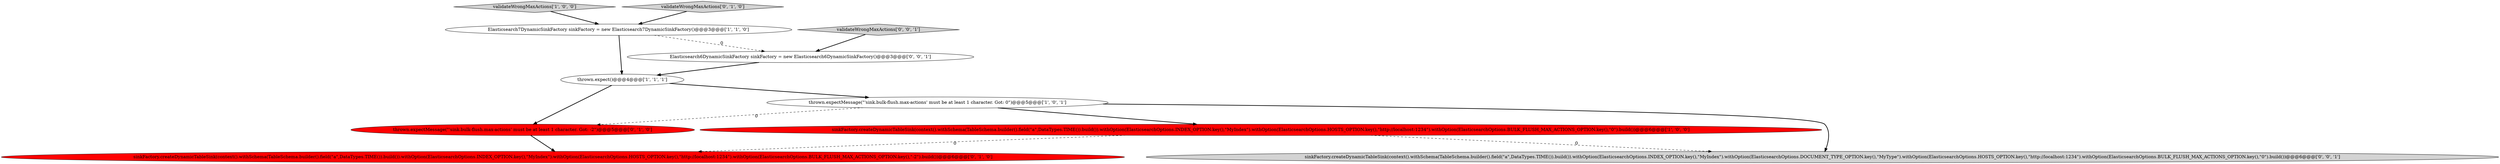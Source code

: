 digraph {
3 [style = filled, label = "validateWrongMaxActions['1', '0', '0']", fillcolor = lightgray, shape = diamond image = "AAA0AAABBB1BBB"];
10 [style = filled, label = "Elasticsearch6DynamicSinkFactory sinkFactory = new Elasticsearch6DynamicSinkFactory()@@@3@@@['0', '0', '1']", fillcolor = white, shape = ellipse image = "AAA0AAABBB3BBB"];
0 [style = filled, label = "Elasticsearch7DynamicSinkFactory sinkFactory = new Elasticsearch7DynamicSinkFactory()@@@3@@@['1', '1', '0']", fillcolor = white, shape = ellipse image = "AAA0AAABBB1BBB"];
5 [style = filled, label = "validateWrongMaxActions['0', '1', '0']", fillcolor = lightgray, shape = diamond image = "AAA0AAABBB2BBB"];
7 [style = filled, label = "thrown.expectMessage(\"'sink.bulk-flush.max-actions' must be at least 1 character. Got: -2\")@@@5@@@['0', '1', '0']", fillcolor = red, shape = ellipse image = "AAA1AAABBB2BBB"];
1 [style = filled, label = "thrown.expectMessage(\"'sink.bulk-flush.max-actions' must be at least 1 character. Got: 0\")@@@5@@@['1', '0', '1']", fillcolor = white, shape = ellipse image = "AAA0AAABBB1BBB"];
9 [style = filled, label = "sinkFactory.createDynamicTableSink(context().withSchema(TableSchema.builder().field(\"a\",DataTypes.TIME()).build()).withOption(ElasticsearchOptions.INDEX_OPTION.key(),\"MyIndex\").withOption(ElasticsearchOptions.DOCUMENT_TYPE_OPTION.key(),\"MyType\").withOption(ElasticsearchOptions.HOSTS_OPTION.key(),\"http://localhost:1234\").withOption(ElasticsearchOptions.BULK_FLUSH_MAX_ACTIONS_OPTION.key(),\"0\").build())@@@6@@@['0', '0', '1']", fillcolor = lightgray, shape = ellipse image = "AAA0AAABBB3BBB"];
6 [style = filled, label = "sinkFactory.createDynamicTableSink(context().withSchema(TableSchema.builder().field(\"a\",DataTypes.TIME()).build()).withOption(ElasticsearchOptions.INDEX_OPTION.key(),\"MyIndex\").withOption(ElasticsearchOptions.HOSTS_OPTION.key(),\"http://localhost:1234\").withOption(ElasticsearchOptions.BULK_FLUSH_MAX_ACTIONS_OPTION.key(),\"-2\").build())@@@6@@@['0', '1', '0']", fillcolor = red, shape = ellipse image = "AAA1AAABBB2BBB"];
2 [style = filled, label = "sinkFactory.createDynamicTableSink(context().withSchema(TableSchema.builder().field(\"a\",DataTypes.TIME()).build()).withOption(ElasticsearchOptions.INDEX_OPTION.key(),\"MyIndex\").withOption(ElasticsearchOptions.HOSTS_OPTION.key(),\"http://localhost:1234\").withOption(ElasticsearchOptions.BULK_FLUSH_MAX_ACTIONS_OPTION.key(),\"0\").build())@@@6@@@['1', '0', '0']", fillcolor = red, shape = ellipse image = "AAA1AAABBB1BBB"];
4 [style = filled, label = "thrown.expect()@@@4@@@['1', '1', '1']", fillcolor = white, shape = ellipse image = "AAA0AAABBB1BBB"];
8 [style = filled, label = "validateWrongMaxActions['0', '0', '1']", fillcolor = lightgray, shape = diamond image = "AAA0AAABBB3BBB"];
8->10 [style = bold, label=""];
1->2 [style = bold, label=""];
4->1 [style = bold, label=""];
1->9 [style = bold, label=""];
1->7 [style = dashed, label="0"];
2->6 [style = dashed, label="0"];
5->0 [style = bold, label=""];
0->10 [style = dashed, label="0"];
0->4 [style = bold, label=""];
2->9 [style = dashed, label="0"];
4->7 [style = bold, label=""];
3->0 [style = bold, label=""];
7->6 [style = bold, label=""];
10->4 [style = bold, label=""];
}
